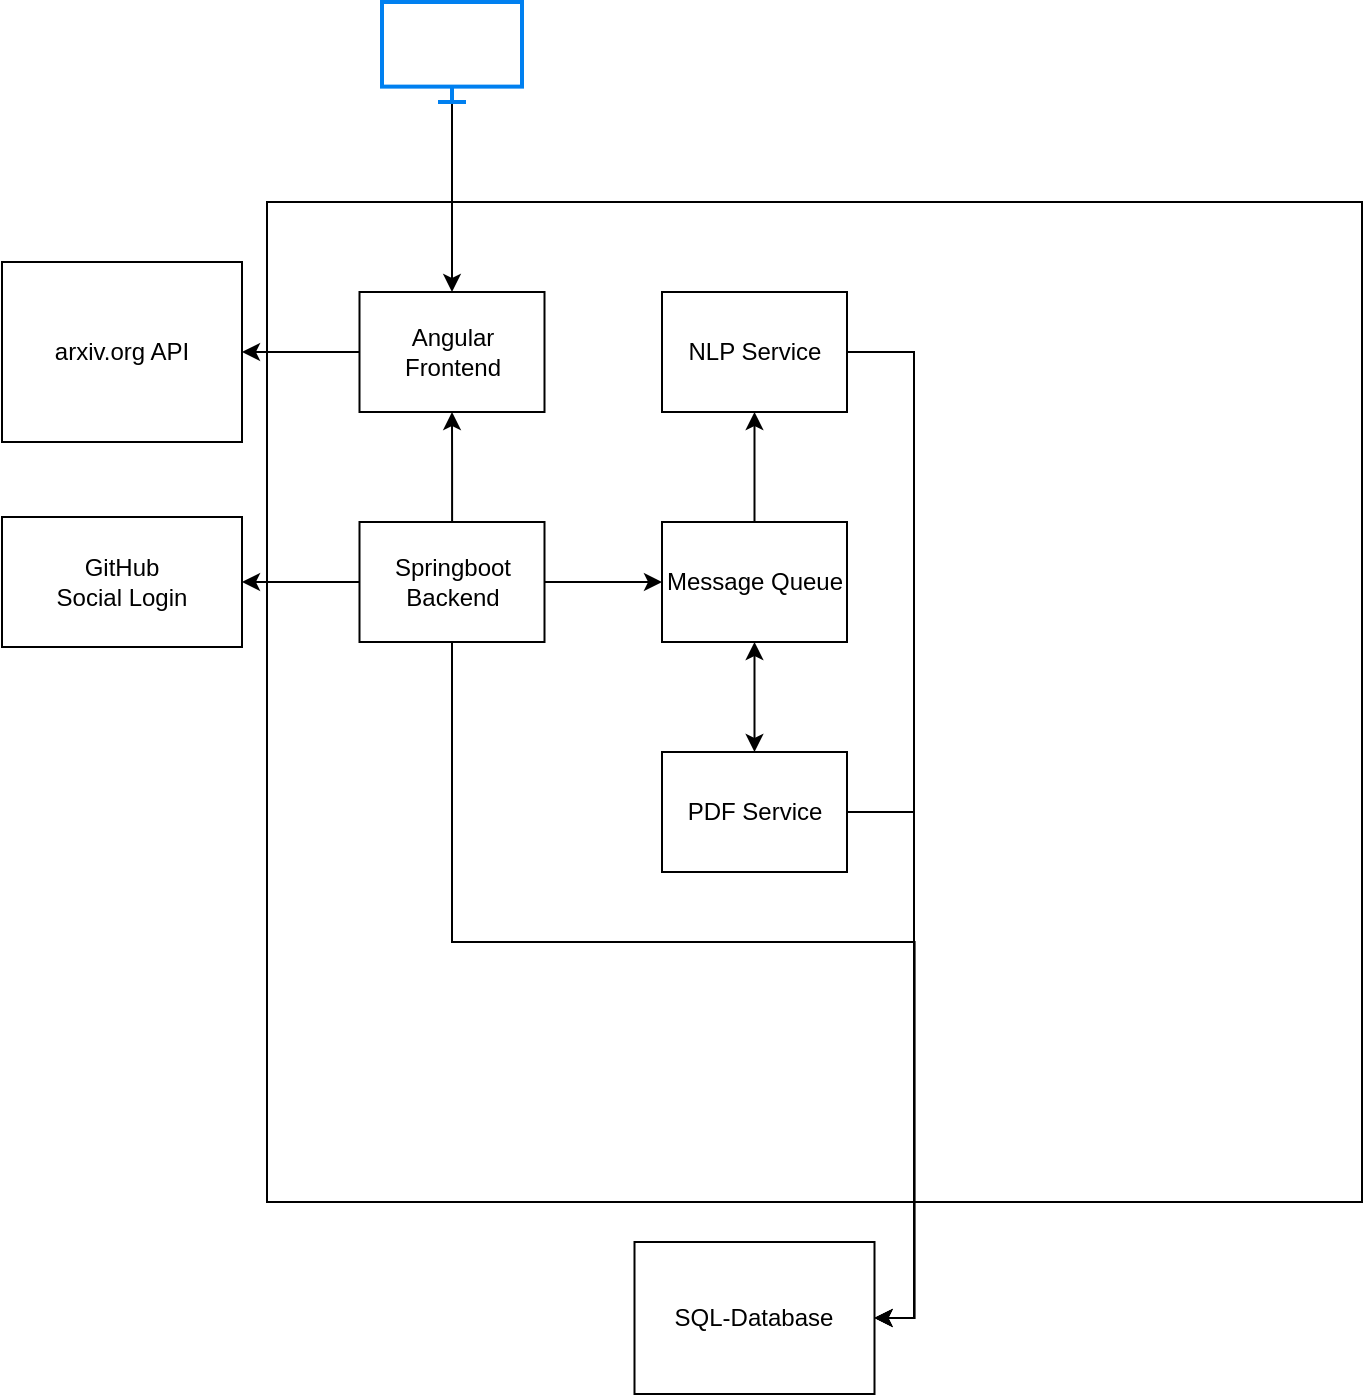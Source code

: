 <mxfile version="15.5.9" type="device"><diagram id="USHdTCx0d9iZ3C2urRta" name="Page-1"><mxGraphModel dx="842" dy="1181" grid="1" gridSize="10" guides="1" tooltips="1" connect="1" arrows="1" fold="1" page="1" pageScale="1" pageWidth="827" pageHeight="1169" math="0" shadow="0"><root><mxCell id="0"/><mxCell id="1" parent="0"/><mxCell id="7GEfUNdgfXbPbmDj1Psb-5" value="" style="rounded=0;whiteSpace=wrap;html=1;" vertex="1" parent="1"><mxGeometry x="182.5" y="230" width="547.5" height="500" as="geometry"/></mxCell><mxCell id="7GEfUNdgfXbPbmDj1Psb-1" value="GitHub&lt;br&gt;Social Login" style="rounded=0;whiteSpace=wrap;html=1;" vertex="1" parent="1"><mxGeometry x="50" y="387.5" width="120" height="65" as="geometry"/></mxCell><mxCell id="7GEfUNdgfXbPbmDj1Psb-2" value="arxiv.org API" style="rounded=0;whiteSpace=wrap;html=1;" vertex="1" parent="1"><mxGeometry x="50" y="260" width="120" height="90" as="geometry"/></mxCell><mxCell id="7GEfUNdgfXbPbmDj1Psb-6" style="edgeStyle=orthogonalEdgeStyle;rounded=0;orthogonalLoop=1;jettySize=auto;html=1;entryX=0.5;entryY=0;entryDx=0;entryDy=0;endArrow=classic;endFill=1;" edge="1" parent="1" source="7GEfUNdgfXbPbmDj1Psb-3" target="7GEfUNdgfXbPbmDj1Psb-4"><mxGeometry relative="1" as="geometry"/></mxCell><mxCell id="7GEfUNdgfXbPbmDj1Psb-3" value="" style="html=1;verticalLabelPosition=bottom;align=center;labelBackgroundColor=#ffffff;verticalAlign=top;strokeWidth=2;strokeColor=#0080F0;shadow=0;dashed=0;shape=mxgraph.ios7.icons.monitor;" vertex="1" parent="1"><mxGeometry x="240" y="130" width="70" height="50" as="geometry"/></mxCell><mxCell id="7GEfUNdgfXbPbmDj1Psb-9" style="edgeStyle=orthogonalEdgeStyle;rounded=0;orthogonalLoop=1;jettySize=auto;html=1;entryX=1;entryY=0.5;entryDx=0;entryDy=0;endArrow=classic;endFill=1;startArrow=none;startFill=0;" edge="1" parent="1" source="7GEfUNdgfXbPbmDj1Psb-4" target="7GEfUNdgfXbPbmDj1Psb-2"><mxGeometry relative="1" as="geometry"/></mxCell><mxCell id="7GEfUNdgfXbPbmDj1Psb-4" value="Angular Frontend" style="rounded=0;whiteSpace=wrap;html=1;" vertex="1" parent="1"><mxGeometry x="228.75" y="275" width="92.5" height="60" as="geometry"/></mxCell><mxCell id="7GEfUNdgfXbPbmDj1Psb-8" style="edgeStyle=orthogonalEdgeStyle;rounded=0;orthogonalLoop=1;jettySize=auto;html=1;entryX=1;entryY=0.5;entryDx=0;entryDy=0;endArrow=classic;endFill=1;" edge="1" parent="1" source="7GEfUNdgfXbPbmDj1Psb-7" target="7GEfUNdgfXbPbmDj1Psb-1"><mxGeometry relative="1" as="geometry"/></mxCell><mxCell id="7GEfUNdgfXbPbmDj1Psb-11" style="edgeStyle=orthogonalEdgeStyle;rounded=0;orthogonalLoop=1;jettySize=auto;html=1;entryX=1;entryY=0.5;entryDx=0;entryDy=0;endArrow=classic;endFill=1;exitX=0.5;exitY=1;exitDx=0;exitDy=0;" edge="1" parent="1" source="7GEfUNdgfXbPbmDj1Psb-7" target="7GEfUNdgfXbPbmDj1Psb-10"><mxGeometry relative="1" as="geometry"/></mxCell><mxCell id="7GEfUNdgfXbPbmDj1Psb-12" style="edgeStyle=orthogonalEdgeStyle;rounded=0;orthogonalLoop=1;jettySize=auto;html=1;entryX=0.5;entryY=1;entryDx=0;entryDy=0;endArrow=classic;endFill=1;" edge="1" parent="1" source="7GEfUNdgfXbPbmDj1Psb-7" target="7GEfUNdgfXbPbmDj1Psb-4"><mxGeometry relative="1" as="geometry"/></mxCell><mxCell id="7GEfUNdgfXbPbmDj1Psb-7" value="Springboot Backend" style="rounded=0;whiteSpace=wrap;html=1;" vertex="1" parent="1"><mxGeometry x="228.75" y="390" width="92.5" height="60" as="geometry"/></mxCell><mxCell id="7GEfUNdgfXbPbmDj1Psb-10" value="SQL-Database" style="rounded=0;whiteSpace=wrap;html=1;" vertex="1" parent="1"><mxGeometry x="366.25" y="750" width="120" height="76" as="geometry"/></mxCell><mxCell id="7GEfUNdgfXbPbmDj1Psb-17" style="edgeStyle=orthogonalEdgeStyle;rounded=0;orthogonalLoop=1;jettySize=auto;html=1;entryX=1;entryY=0.5;entryDx=0;entryDy=0;endArrow=none;endFill=0;startArrow=classic;startFill=1;" edge="1" parent="1" source="7GEfUNdgfXbPbmDj1Psb-13" target="7GEfUNdgfXbPbmDj1Psb-7"><mxGeometry relative="1" as="geometry"/></mxCell><mxCell id="7GEfUNdgfXbPbmDj1Psb-13" value="Message Queue" style="rounded=0;whiteSpace=wrap;html=1;" vertex="1" parent="1"><mxGeometry x="380" y="390" width="92.5" height="60" as="geometry"/></mxCell><mxCell id="7GEfUNdgfXbPbmDj1Psb-18" style="edgeStyle=orthogonalEdgeStyle;rounded=0;orthogonalLoop=1;jettySize=auto;html=1;entryX=0.5;entryY=0;entryDx=0;entryDy=0;endArrow=none;endFill=0;startArrow=classic;startFill=1;" edge="1" parent="1" source="7GEfUNdgfXbPbmDj1Psb-14" target="7GEfUNdgfXbPbmDj1Psb-13"><mxGeometry relative="1" as="geometry"/></mxCell><mxCell id="7GEfUNdgfXbPbmDj1Psb-19" style="edgeStyle=orthogonalEdgeStyle;rounded=0;orthogonalLoop=1;jettySize=auto;html=1;entryX=1;entryY=0.5;entryDx=0;entryDy=0;endArrow=classic;endFill=1;" edge="1" parent="1" source="7GEfUNdgfXbPbmDj1Psb-14" target="7GEfUNdgfXbPbmDj1Psb-10"><mxGeometry relative="1" as="geometry"><Array as="points"><mxPoint x="506" y="305"/><mxPoint x="506" y="788"/></Array></mxGeometry></mxCell><mxCell id="7GEfUNdgfXbPbmDj1Psb-14" value="NLP Service" style="rounded=0;whiteSpace=wrap;html=1;" vertex="1" parent="1"><mxGeometry x="380" y="275" width="92.5" height="60" as="geometry"/></mxCell><mxCell id="7GEfUNdgfXbPbmDj1Psb-16" style="edgeStyle=orthogonalEdgeStyle;rounded=0;orthogonalLoop=1;jettySize=auto;html=1;entryX=0.5;entryY=1;entryDx=0;entryDy=0;endArrow=classic;endFill=1;startArrow=classic;startFill=1;" edge="1" parent="1" source="7GEfUNdgfXbPbmDj1Psb-15" target="7GEfUNdgfXbPbmDj1Psb-13"><mxGeometry relative="1" as="geometry"/></mxCell><mxCell id="7GEfUNdgfXbPbmDj1Psb-20" style="edgeStyle=orthogonalEdgeStyle;rounded=0;orthogonalLoop=1;jettySize=auto;html=1;entryX=1;entryY=0.5;entryDx=0;entryDy=0;endArrow=classic;endFill=1;" edge="1" parent="1" source="7GEfUNdgfXbPbmDj1Psb-15" target="7GEfUNdgfXbPbmDj1Psb-10"><mxGeometry relative="1" as="geometry"><Array as="points"><mxPoint x="506" y="535"/><mxPoint x="506" y="788"/></Array></mxGeometry></mxCell><mxCell id="7GEfUNdgfXbPbmDj1Psb-15" value="PDF Service" style="rounded=0;whiteSpace=wrap;html=1;" vertex="1" parent="1"><mxGeometry x="380" y="505" width="92.5" height="60" as="geometry"/></mxCell></root></mxGraphModel></diagram></mxfile>